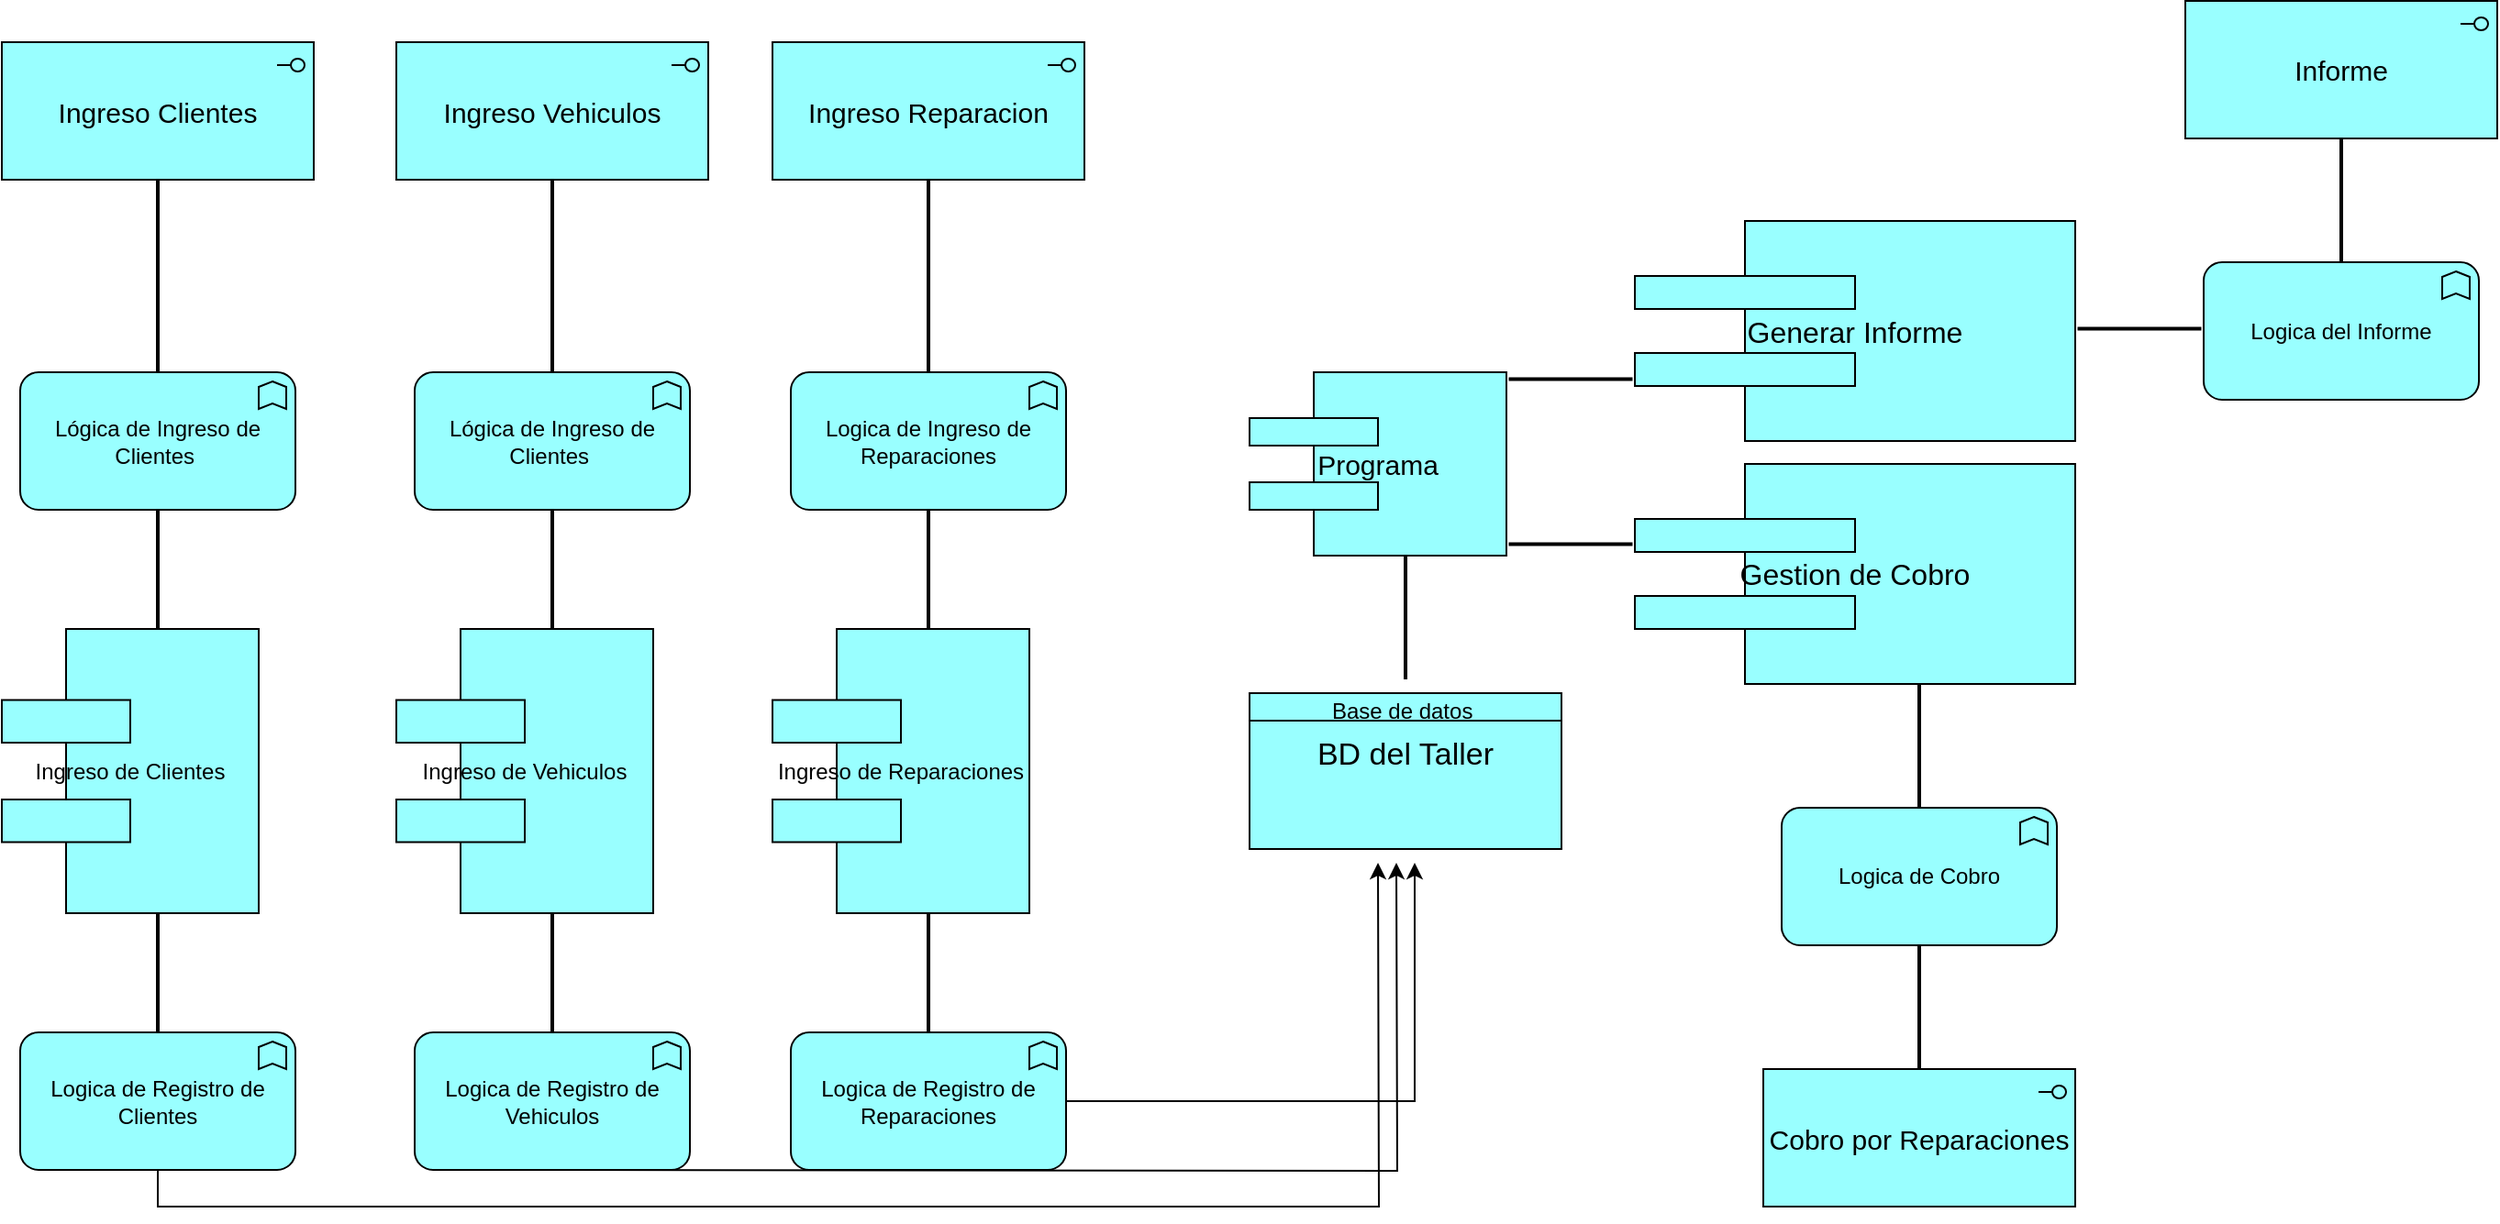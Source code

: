<mxfile version="22.1.3" type="github">
  <diagram name="Page-1" id="5f0bae14-7c28-e335-631c-24af17079c00">
    <mxGraphModel dx="1434" dy="790" grid="1" gridSize="10" guides="1" tooltips="1" connect="1" arrows="1" fold="1" page="1" pageScale="1" pageWidth="1169" pageHeight="827" background="none" math="0" shadow="0">
      <root>
        <mxCell id="0" />
        <mxCell id="1" parent="0" />
        <mxCell id="sHz6E42yQPUQGKfIRvUd-1" value="&lt;font style=&quot;font-size: 15px;&quot;&gt;Ingreso Clientes&lt;/font&gt;" style="html=1;outlineConnect=0;whiteSpace=wrap;fillColor=#99ffff;shape=mxgraph.archimate3.application;appType=interface;archiType=square;" vertex="1" parent="1">
          <mxGeometry x="200" y="80" width="170" height="75" as="geometry" />
        </mxCell>
        <mxCell id="sHz6E42yQPUQGKfIRvUd-2" value="Lógica de Ingreso de Clientes&amp;nbsp;" style="html=1;outlineConnect=0;whiteSpace=wrap;fillColor=#99ffff;shape=mxgraph.archimate3.application;appType=func;archiType=rounded;" vertex="1" parent="1">
          <mxGeometry x="210" y="260" width="150" height="75" as="geometry" />
        </mxCell>
        <mxCell id="sHz6E42yQPUQGKfIRvUd-4" value="" style="line;strokeWidth=2;direction=south;html=1;" vertex="1" parent="1">
          <mxGeometry x="280" y="155" width="10" height="105" as="geometry" />
        </mxCell>
        <mxCell id="sHz6E42yQPUQGKfIRvUd-5" value="Ingreso de Clientes" style="html=1;outlineConnect=0;whiteSpace=wrap;fillColor=#99ffff;shape=mxgraph.archimate3.component;align=center;" vertex="1" parent="1">
          <mxGeometry x="200" y="400" width="140" height="155" as="geometry" />
        </mxCell>
        <mxCell id="sHz6E42yQPUQGKfIRvUd-6" value="" style="line;strokeWidth=2;direction=south;html=1;" vertex="1" parent="1">
          <mxGeometry x="280" y="335" width="10" height="65" as="geometry" />
        </mxCell>
        <mxCell id="sHz6E42yQPUQGKfIRvUd-29" style="edgeStyle=orthogonalEdgeStyle;rounded=0;orthogonalLoop=1;jettySize=auto;html=1;exitX=0.5;exitY=1;exitDx=0;exitDy=0;exitPerimeter=0;" edge="1" parent="1" source="sHz6E42yQPUQGKfIRvUd-8">
          <mxGeometry relative="1" as="geometry">
            <mxPoint x="950" y="527.5" as="targetPoint" />
          </mxGeometry>
        </mxCell>
        <mxCell id="sHz6E42yQPUQGKfIRvUd-8" value="Logica de Registro de Clientes" style="html=1;outlineConnect=0;whiteSpace=wrap;fillColor=#99ffff;shape=mxgraph.archimate3.application;appType=func;archiType=rounded;" vertex="1" parent="1">
          <mxGeometry x="210" y="620" width="150" height="75" as="geometry" />
        </mxCell>
        <mxCell id="sHz6E42yQPUQGKfIRvUd-9" value="" style="line;strokeWidth=2;direction=south;html=1;rotation=-180;" vertex="1" parent="1">
          <mxGeometry x="280" y="555" width="10" height="65" as="geometry" />
        </mxCell>
        <mxCell id="sHz6E42yQPUQGKfIRvUd-12" value="&lt;font style=&quot;font-size: 15px;&quot;&gt;Ingreso Vehiculos&lt;/font&gt;" style="html=1;outlineConnect=0;whiteSpace=wrap;fillColor=#99ffff;shape=mxgraph.archimate3.application;appType=interface;archiType=square;" vertex="1" parent="1">
          <mxGeometry x="415" y="80" width="170" height="75" as="geometry" />
        </mxCell>
        <mxCell id="sHz6E42yQPUQGKfIRvUd-13" value="Lógica de Ingreso de Clientes&amp;nbsp;" style="html=1;outlineConnect=0;whiteSpace=wrap;fillColor=#99ffff;shape=mxgraph.archimate3.application;appType=func;archiType=rounded;" vertex="1" parent="1">
          <mxGeometry x="425" y="260" width="150" height="75" as="geometry" />
        </mxCell>
        <mxCell id="sHz6E42yQPUQGKfIRvUd-14" value="" style="line;strokeWidth=2;direction=south;html=1;" vertex="1" parent="1">
          <mxGeometry x="495" y="155" width="10" height="105" as="geometry" />
        </mxCell>
        <mxCell id="sHz6E42yQPUQGKfIRvUd-16" value="Ingreso de Vehiculos" style="html=1;outlineConnect=0;whiteSpace=wrap;fillColor=#99ffff;shape=mxgraph.archimate3.component;align=center;" vertex="1" parent="1">
          <mxGeometry x="415" y="400" width="140" height="155" as="geometry" />
        </mxCell>
        <mxCell id="sHz6E42yQPUQGKfIRvUd-17" value="" style="line;strokeWidth=2;direction=south;html=1;" vertex="1" parent="1">
          <mxGeometry x="495" y="335" width="10" height="65" as="geometry" />
        </mxCell>
        <mxCell id="sHz6E42yQPUQGKfIRvUd-18" value="" style="line;strokeWidth=2;direction=south;html=1;rotation=-180;" vertex="1" parent="1">
          <mxGeometry x="495" y="555" width="10" height="65" as="geometry" />
        </mxCell>
        <mxCell id="sHz6E42yQPUQGKfIRvUd-30" style="edgeStyle=orthogonalEdgeStyle;rounded=0;orthogonalLoop=1;jettySize=auto;html=1;exitX=0.5;exitY=1;exitDx=0;exitDy=0;exitPerimeter=0;" edge="1" parent="1">
          <mxGeometry relative="1" as="geometry">
            <mxPoint x="960" y="527.5" as="targetPoint" />
            <mxPoint x="510" y="695" as="sourcePoint" />
          </mxGeometry>
        </mxCell>
        <mxCell id="sHz6E42yQPUQGKfIRvUd-19" value="Logica de Registro de Vehiculos" style="html=1;outlineConnect=0;whiteSpace=wrap;fillColor=#99ffff;shape=mxgraph.archimate3.application;appType=func;archiType=rounded;" vertex="1" parent="1">
          <mxGeometry x="425" y="620" width="150" height="75" as="geometry" />
        </mxCell>
        <mxCell id="sHz6E42yQPUQGKfIRvUd-20" value="&lt;font style=&quot;font-size: 15px;&quot;&gt;Ingreso Reparacion&lt;/font&gt;" style="html=1;outlineConnect=0;whiteSpace=wrap;fillColor=#99ffff;shape=mxgraph.archimate3.application;appType=interface;archiType=square;" vertex="1" parent="1">
          <mxGeometry x="620" y="80" width="170" height="75" as="geometry" />
        </mxCell>
        <mxCell id="sHz6E42yQPUQGKfIRvUd-21" value="Logica de Ingreso de Reparaciones" style="html=1;outlineConnect=0;whiteSpace=wrap;fillColor=#99ffff;shape=mxgraph.archimate3.application;appType=func;archiType=rounded;" vertex="1" parent="1">
          <mxGeometry x="630" y="260" width="150" height="75" as="geometry" />
        </mxCell>
        <mxCell id="sHz6E42yQPUQGKfIRvUd-22" value="" style="line;strokeWidth=2;direction=south;html=1;" vertex="1" parent="1">
          <mxGeometry x="700" y="155" width="10" height="105" as="geometry" />
        </mxCell>
        <mxCell id="sHz6E42yQPUQGKfIRvUd-23" value="Ingreso de Reparaciones" style="html=1;outlineConnect=0;whiteSpace=wrap;fillColor=#99ffff;shape=mxgraph.archimate3.component;align=center;" vertex="1" parent="1">
          <mxGeometry x="620" y="400" width="140" height="155" as="geometry" />
        </mxCell>
        <mxCell id="sHz6E42yQPUQGKfIRvUd-24" value="" style="line;strokeWidth=2;direction=south;html=1;" vertex="1" parent="1">
          <mxGeometry x="700" y="335" width="10" height="65" as="geometry" />
        </mxCell>
        <mxCell id="sHz6E42yQPUQGKfIRvUd-25" value="" style="line;strokeWidth=2;direction=south;html=1;rotation=-180;" vertex="1" parent="1">
          <mxGeometry x="700" y="555" width="10" height="65" as="geometry" />
        </mxCell>
        <mxCell id="sHz6E42yQPUQGKfIRvUd-31" style="edgeStyle=orthogonalEdgeStyle;rounded=0;orthogonalLoop=1;jettySize=auto;html=1;" edge="1" parent="1" source="sHz6E42yQPUQGKfIRvUd-26">
          <mxGeometry relative="1" as="geometry">
            <mxPoint x="970" y="527.5" as="targetPoint" />
            <Array as="points">
              <mxPoint x="970" y="658" />
            </Array>
          </mxGeometry>
        </mxCell>
        <mxCell id="sHz6E42yQPUQGKfIRvUd-26" value="Logica de Registro de Reparaciones" style="html=1;outlineConnect=0;whiteSpace=wrap;fillColor=#99ffff;shape=mxgraph.archimate3.application;appType=func;archiType=rounded;" vertex="1" parent="1">
          <mxGeometry x="630" y="620" width="150" height="75" as="geometry" />
        </mxCell>
        <mxCell id="sHz6E42yQPUQGKfIRvUd-32" value="&lt;font style=&quot;font-size: 15px;&quot;&gt;Programa&lt;/font&gt;" style="html=1;outlineConnect=0;whiteSpace=wrap;fillColor=#99ffff;shape=mxgraph.archimate3.component;" vertex="1" parent="1">
          <mxGeometry x="880" y="260" width="140" height="100" as="geometry" />
        </mxCell>
        <mxCell id="sHz6E42yQPUQGKfIRvUd-33" value="" style="line;strokeWidth=2;direction=south;html=1;" vertex="1" parent="1">
          <mxGeometry x="960" y="360" width="10" height="67.5" as="geometry" />
        </mxCell>
        <mxCell id="sHz6E42yQPUQGKfIRvUd-34" value="&lt;div style=&quot;&quot;&gt;&lt;span style=&quot;font-size: 16px; background-color: initial;&quot;&gt;Gestion de Cobro&lt;/span&gt;&lt;/div&gt;" style="html=1;outlineConnect=0;whiteSpace=wrap;fillColor=#99ffff;shape=mxgraph.archimate3.component;align=center;" vertex="1" parent="1">
          <mxGeometry x="1090" y="310" width="240" height="120" as="geometry" />
        </mxCell>
        <mxCell id="sHz6E42yQPUQGKfIRvUd-35" value="" style="line;strokeWidth=2;direction=south;html=1;rotation=90;" vertex="1" parent="1">
          <mxGeometry x="1050" y="320" width="10" height="67.5" as="geometry" />
        </mxCell>
        <mxCell id="sHz6E42yQPUQGKfIRvUd-36" value="&lt;table cellpadding=&quot;0&quot; cellspacing=&quot;0&quot; style=&quot;font-size:1em;width:100%;height:100%;&quot;&gt;&lt;tbody&gt;&lt;tr style=&quot;height:20px;&quot;&gt;&lt;td align=&quot;center&quot;&gt;Base de datos&amp;nbsp;&lt;/td&gt;&lt;/tr&gt;&lt;tr&gt;&lt;td valign=&quot;top&quot; style=&quot;padding:4px;&quot;&gt;&lt;font style=&quot;font-size: 17px;&quot;&gt;BD del Taller&lt;/font&gt;&lt;/td&gt;&lt;/tr&gt;&lt;/tbody&gt;&lt;/table&gt;" style="html=1;outlineConnect=0;whiteSpace=wrap;fillColor=#99ffff;shape=mxgraph.archimate3.businessObject;overflow=fill" vertex="1" parent="1">
          <mxGeometry x="880" y="435" width="170" height="85" as="geometry" />
        </mxCell>
        <mxCell id="sHz6E42yQPUQGKfIRvUd-38" value="&lt;font style=&quot;font-size: 15px;&quot;&gt;Cobro por Reparaciones&lt;/font&gt;" style="html=1;outlineConnect=0;whiteSpace=wrap;fillColor=#99ffff;shape=mxgraph.archimate3.application;appType=interface;archiType=square;" vertex="1" parent="1">
          <mxGeometry x="1160" y="640" width="170" height="75" as="geometry" />
        </mxCell>
        <mxCell id="sHz6E42yQPUQGKfIRvUd-39" value="Logica de Cobro" style="html=1;outlineConnect=0;whiteSpace=wrap;fillColor=#99ffff;shape=mxgraph.archimate3.application;appType=func;archiType=rounded;" vertex="1" parent="1">
          <mxGeometry x="1170" y="497.5" width="150" height="75" as="geometry" />
        </mxCell>
        <mxCell id="sHz6E42yQPUQGKfIRvUd-40" value="" style="line;strokeWidth=2;direction=south;html=1;" vertex="1" parent="1">
          <mxGeometry x="1240" y="572.5" width="10" height="67.5" as="geometry" />
        </mxCell>
        <mxCell id="sHz6E42yQPUQGKfIRvUd-41" value="" style="line;strokeWidth=2;direction=south;html=1;" vertex="1" parent="1">
          <mxGeometry x="1240" y="430" width="10" height="67.5" as="geometry" />
        </mxCell>
        <mxCell id="sHz6E42yQPUQGKfIRvUd-42" value="&lt;div style=&quot;&quot;&gt;&lt;span style=&quot;font-size: 16px; background-color: initial;&quot;&gt;Generar Informe&lt;/span&gt;&lt;/div&gt;" style="html=1;outlineConnect=0;whiteSpace=wrap;fillColor=#99ffff;shape=mxgraph.archimate3.component;align=center;" vertex="1" parent="1">
          <mxGeometry x="1090" y="177.5" width="240" height="120" as="geometry" />
        </mxCell>
        <mxCell id="sHz6E42yQPUQGKfIRvUd-43" value="" style="line;strokeWidth=2;direction=south;html=1;rotation=90;" vertex="1" parent="1">
          <mxGeometry x="1050" y="230" width="10" height="67.5" as="geometry" />
        </mxCell>
        <mxCell id="sHz6E42yQPUQGKfIRvUd-44" value="&lt;font style=&quot;font-size: 15px;&quot;&gt;Informe&lt;/font&gt;" style="html=1;outlineConnect=0;whiteSpace=wrap;fillColor=#99ffff;shape=mxgraph.archimate3.application;appType=interface;archiType=square;" vertex="1" parent="1">
          <mxGeometry x="1390" y="57.5" width="170" height="75" as="geometry" />
        </mxCell>
        <mxCell id="sHz6E42yQPUQGKfIRvUd-45" value="Logica del Informe" style="html=1;outlineConnect=0;whiteSpace=wrap;fillColor=#99ffff;shape=mxgraph.archimate3.application;appType=func;archiType=rounded;" vertex="1" parent="1">
          <mxGeometry x="1400" y="200" width="150" height="75" as="geometry" />
        </mxCell>
        <mxCell id="sHz6E42yQPUQGKfIRvUd-46" value="" style="line;strokeWidth=2;direction=south;html=1;" vertex="1" parent="1">
          <mxGeometry x="1470" y="132.5" width="10" height="67.5" as="geometry" />
        </mxCell>
        <mxCell id="sHz6E42yQPUQGKfIRvUd-47" value="" style="line;strokeWidth=2;direction=south;html=1;rotation=90;" vertex="1" parent="1">
          <mxGeometry x="1360" y="202.5" width="10" height="67.5" as="geometry" />
        </mxCell>
      </root>
    </mxGraphModel>
  </diagram>
</mxfile>
